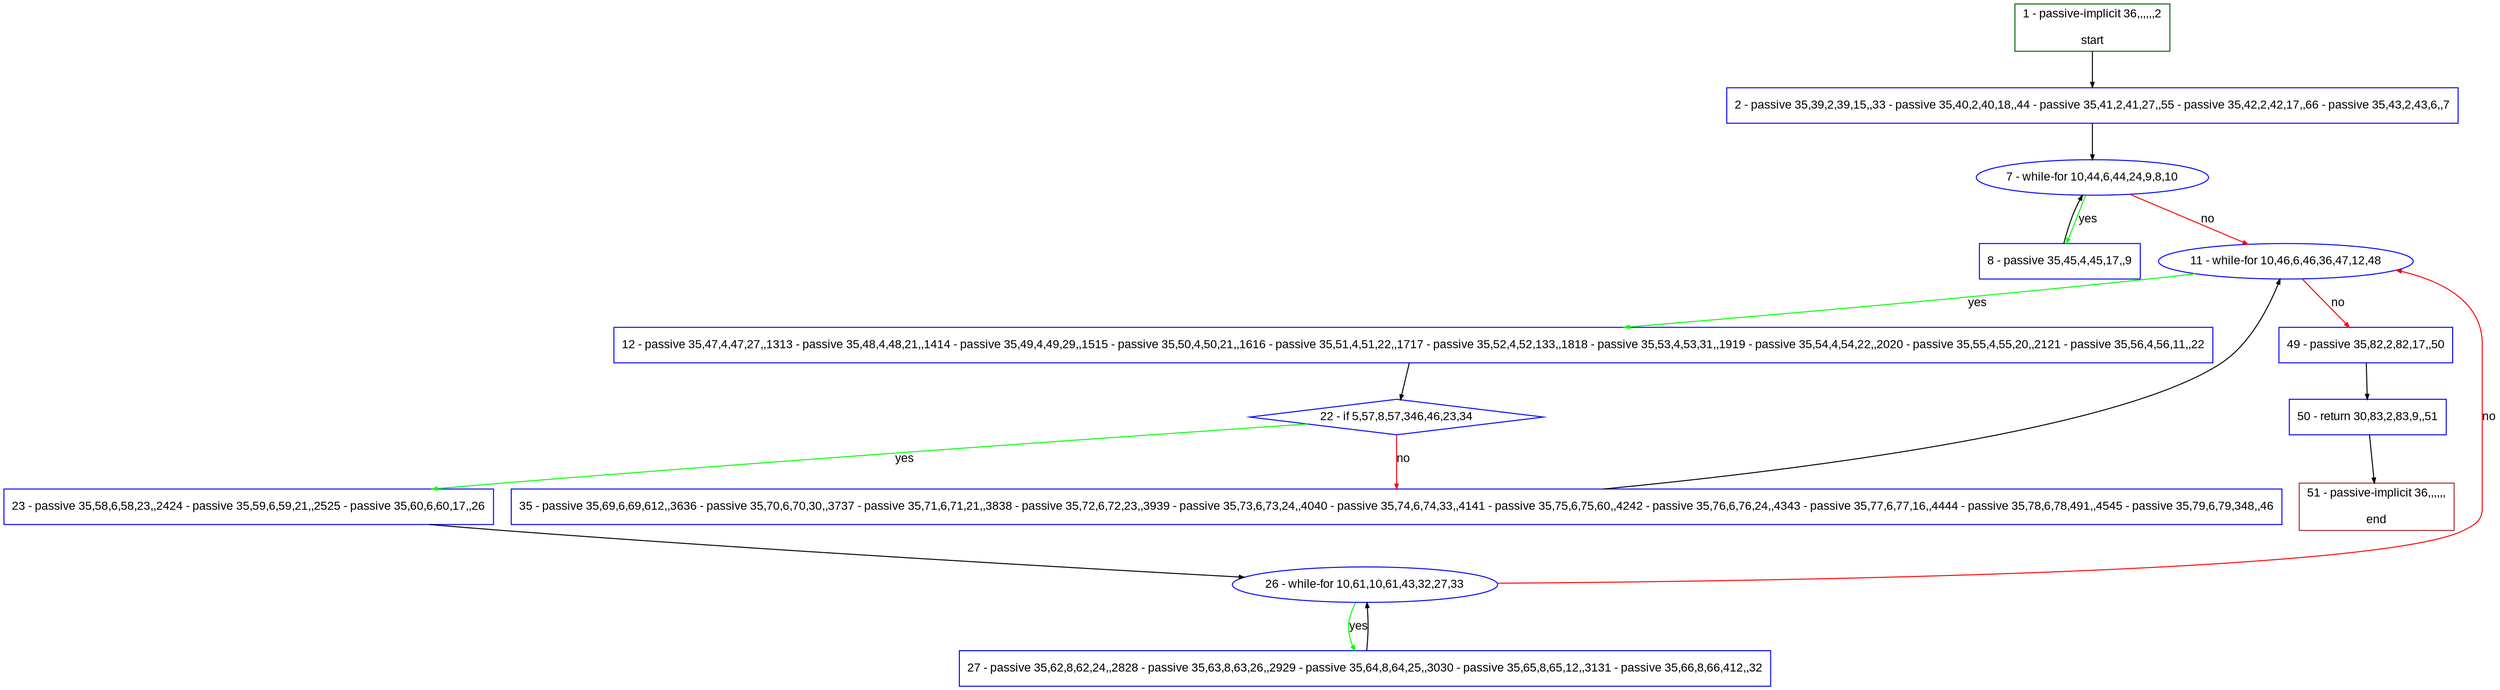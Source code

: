 digraph "" {
  graph [pack="true", label="", fontsize="12", packmode="clust", fontname="Arial", fillcolor="#FFFFCC", bgcolor="white", style="rounded,filled", compound="true"];
  node [node_initialized="no", label="", color="grey", fontsize="12", fillcolor="white", fontname="Arial", style="filled", shape="rectangle", compound="true", fixedsize="false"];
  edge [fontcolor="black", arrowhead="normal", arrowtail="none", arrowsize="0.5", ltail="", label="", color="black", fontsize="12", lhead="", fontname="Arial", dir="forward", compound="true"];
  __N1 [label="2 - passive 35,39,2,39,15,,33 - passive 35,40,2,40,18,,44 - passive 35,41,2,41,27,,55 - passive 35,42,2,42,17,,66 - passive 35,43,2,43,6,,7", color="#0000ff", fillcolor="#ffffff", style="filled", shape="box"];
  __N2 [label="1 - passive-implicit 36,,,,,,2\n\nstart", color="#006400", fillcolor="#ffffff", style="filled", shape="box"];
  __N3 [label="7 - while-for 10,44,6,44,24,9,8,10", color="#0000ff", fillcolor="#ffffff", style="filled", shape="oval"];
  __N4 [label="8 - passive 35,45,4,45,17,,9", color="#0000ff", fillcolor="#ffffff", style="filled", shape="box"];
  __N5 [label="11 - while-for 10,46,6,46,36,47,12,48", color="#0000ff", fillcolor="#ffffff", style="filled", shape="oval"];
  __N6 [label="12 - passive 35,47,4,47,27,,1313 - passive 35,48,4,48,21,,1414 - passive 35,49,4,49,29,,1515 - passive 35,50,4,50,21,,1616 - passive 35,51,4,51,22,,1717 - passive 35,52,4,52,133,,1818 - passive 35,53,4,53,31,,1919 - passive 35,54,4,54,22,,2020 - passive 35,55,4,55,20,,2121 - passive 35,56,4,56,11,,22", color="#0000ff", fillcolor="#ffffff", style="filled", shape="box"];
  __N7 [label="49 - passive 35,82,2,82,17,,50", color="#0000ff", fillcolor="#ffffff", style="filled", shape="box"];
  __N8 [label="22 - if 5,57,8,57,346,46,23,34", color="#0000ff", fillcolor="#ffffff", style="filled", shape="diamond"];
  __N9 [label="23 - passive 35,58,6,58,23,,2424 - passive 35,59,6,59,21,,2525 - passive 35,60,6,60,17,,26", color="#0000ff", fillcolor="#ffffff", style="filled", shape="box"];
  __N10 [label="35 - passive 35,69,6,69,612,,3636 - passive 35,70,6,70,30,,3737 - passive 35,71,6,71,21,,3838 - passive 35,72,6,72,23,,3939 - passive 35,73,6,73,24,,4040 - passive 35,74,6,74,33,,4141 - passive 35,75,6,75,60,,4242 - passive 35,76,6,76,24,,4343 - passive 35,77,6,77,16,,4444 - passive 35,78,6,78,491,,4545 - passive 35,79,6,79,348,,46", color="#0000ff", fillcolor="#ffffff", style="filled", shape="box"];
  __N11 [label="26 - while-for 10,61,10,61,43,32,27,33", color="#0000ff", fillcolor="#ffffff", style="filled", shape="oval"];
  __N12 [label="27 - passive 35,62,8,62,24,,2828 - passive 35,63,8,63,26,,2929 - passive 35,64,8,64,25,,3030 - passive 35,65,8,65,12,,3131 - passive 35,66,8,66,412,,32", color="#0000ff", fillcolor="#ffffff", style="filled", shape="box"];
  __N13 [label="50 - return 30,83,2,83,9,,51", color="#0000ff", fillcolor="#ffffff", style="filled", shape="box"];
  __N14 [label="51 - passive-implicit 36,,,,,,\n\nend", color="#a52a2a", fillcolor="#ffffff", style="filled", shape="box"];
  __N2 -> __N1 [arrowhead="normal", arrowtail="none", color="#000000", label="", dir="forward"];
  __N1 -> __N3 [arrowhead="normal", arrowtail="none", color="#000000", label="", dir="forward"];
  __N3 -> __N4 [arrowhead="normal", arrowtail="none", color="#00ff00", label="yes", dir="forward"];
  __N4 -> __N3 [arrowhead="normal", arrowtail="none", color="#000000", label="", dir="forward"];
  __N3 -> __N5 [arrowhead="normal", arrowtail="none", color="#ff0000", label="no", dir="forward"];
  __N5 -> __N6 [arrowhead="normal", arrowtail="none", color="#00ff00", label="yes", dir="forward"];
  __N5 -> __N7 [arrowhead="normal", arrowtail="none", color="#ff0000", label="no", dir="forward"];
  __N6 -> __N8 [arrowhead="normal", arrowtail="none", color="#000000", label="", dir="forward"];
  __N8 -> __N9 [arrowhead="normal", arrowtail="none", color="#00ff00", label="yes", dir="forward"];
  __N8 -> __N10 [arrowhead="normal", arrowtail="none", color="#ff0000", label="no", dir="forward"];
  __N9 -> __N11 [arrowhead="normal", arrowtail="none", color="#000000", label="", dir="forward"];
  __N11 -> __N5 [arrowhead="normal", arrowtail="none", color="#ff0000", label="no", dir="forward"];
  __N11 -> __N12 [arrowhead="normal", arrowtail="none", color="#00ff00", label="yes", dir="forward"];
  __N12 -> __N11 [arrowhead="normal", arrowtail="none", color="#000000", label="", dir="forward"];
  __N10 -> __N5 [arrowhead="normal", arrowtail="none", color="#000000", label="", dir="forward"];
  __N7 -> __N13 [arrowhead="normal", arrowtail="none", color="#000000", label="", dir="forward"];
  __N13 -> __N14 [arrowhead="normal", arrowtail="none", color="#000000", label="", dir="forward"];
}
